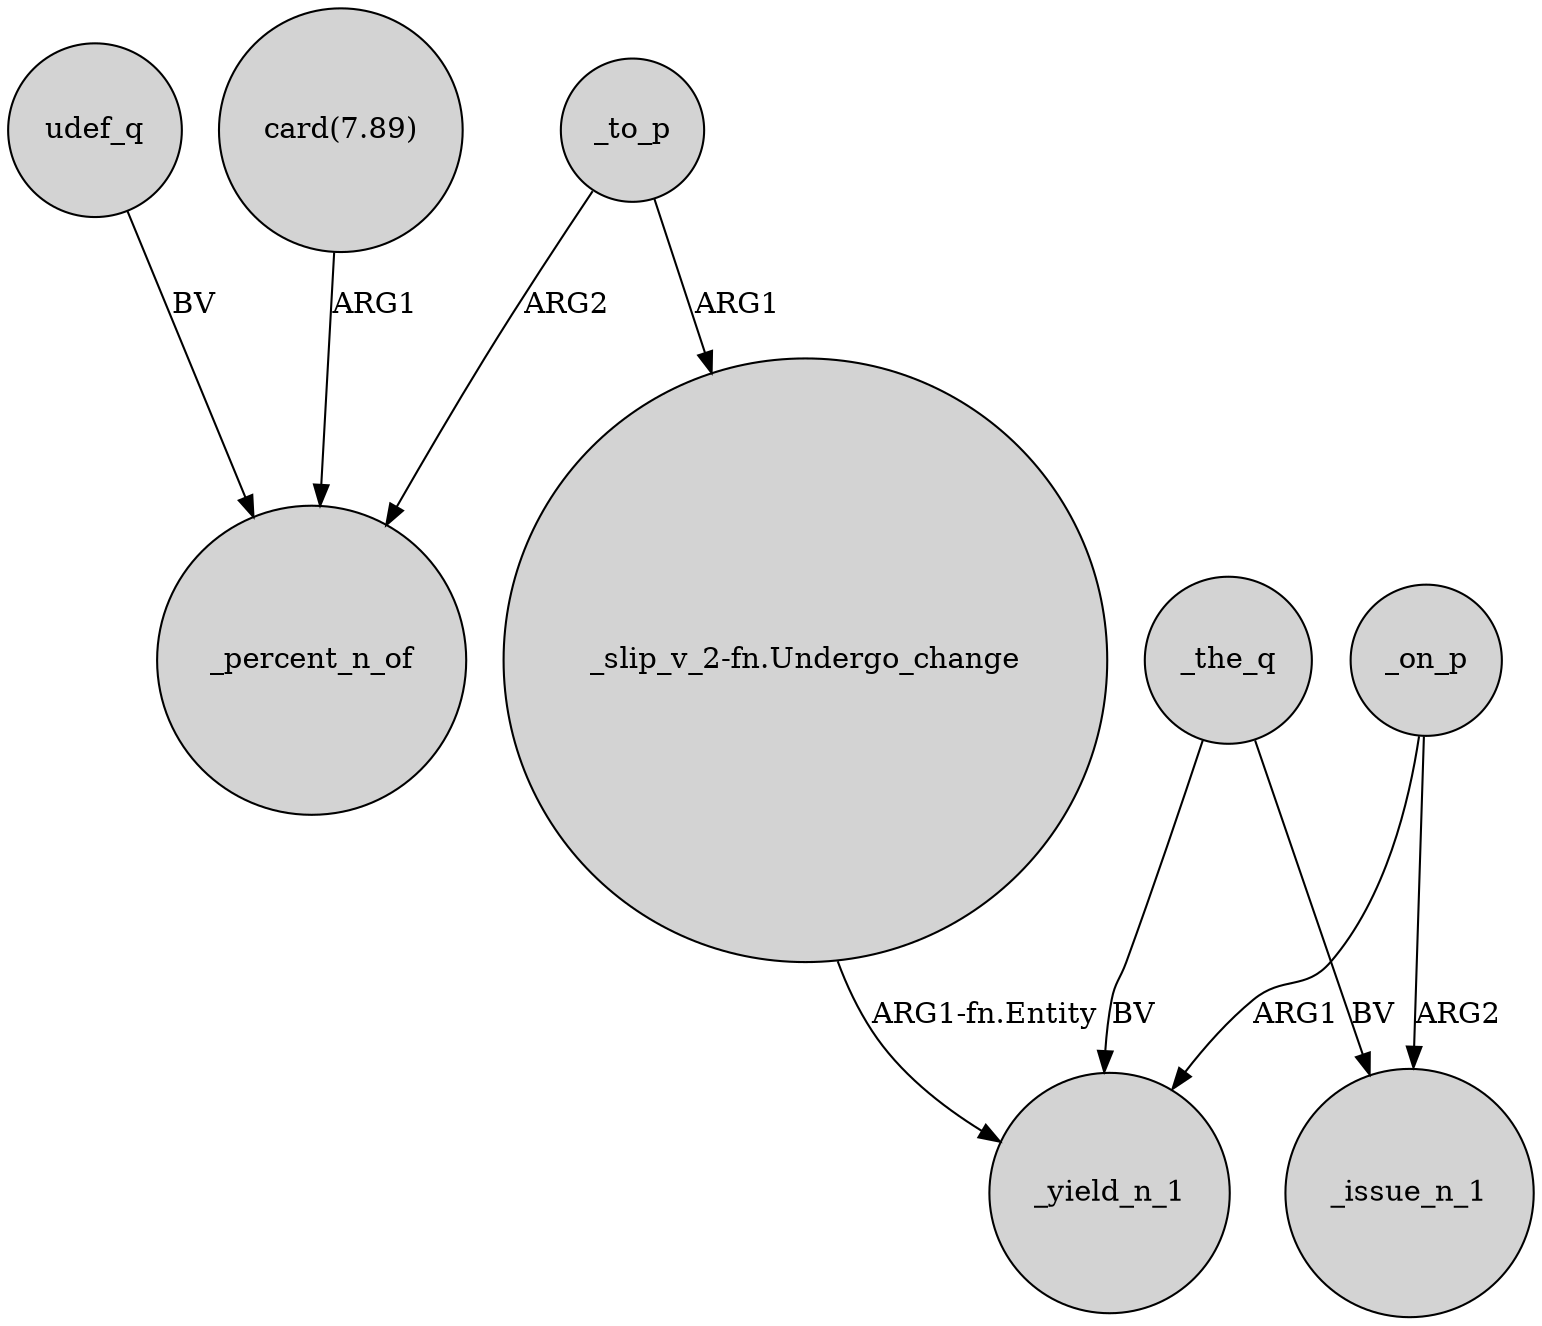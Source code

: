 digraph {
	node [shape=circle style=filled]
	"card(7.89)" -> _percent_n_of [label=ARG1]
	"_slip_v_2-fn.Undergo_change" -> _yield_n_1 [label="ARG1-fn.Entity"]
	udef_q -> _percent_n_of [label=BV]
	_to_p -> "_slip_v_2-fn.Undergo_change" [label=ARG1]
	_to_p -> _percent_n_of [label=ARG2]
	_on_p -> _issue_n_1 [label=ARG2]
	_on_p -> _yield_n_1 [label=ARG1]
	_the_q -> _yield_n_1 [label=BV]
	_the_q -> _issue_n_1 [label=BV]
}
